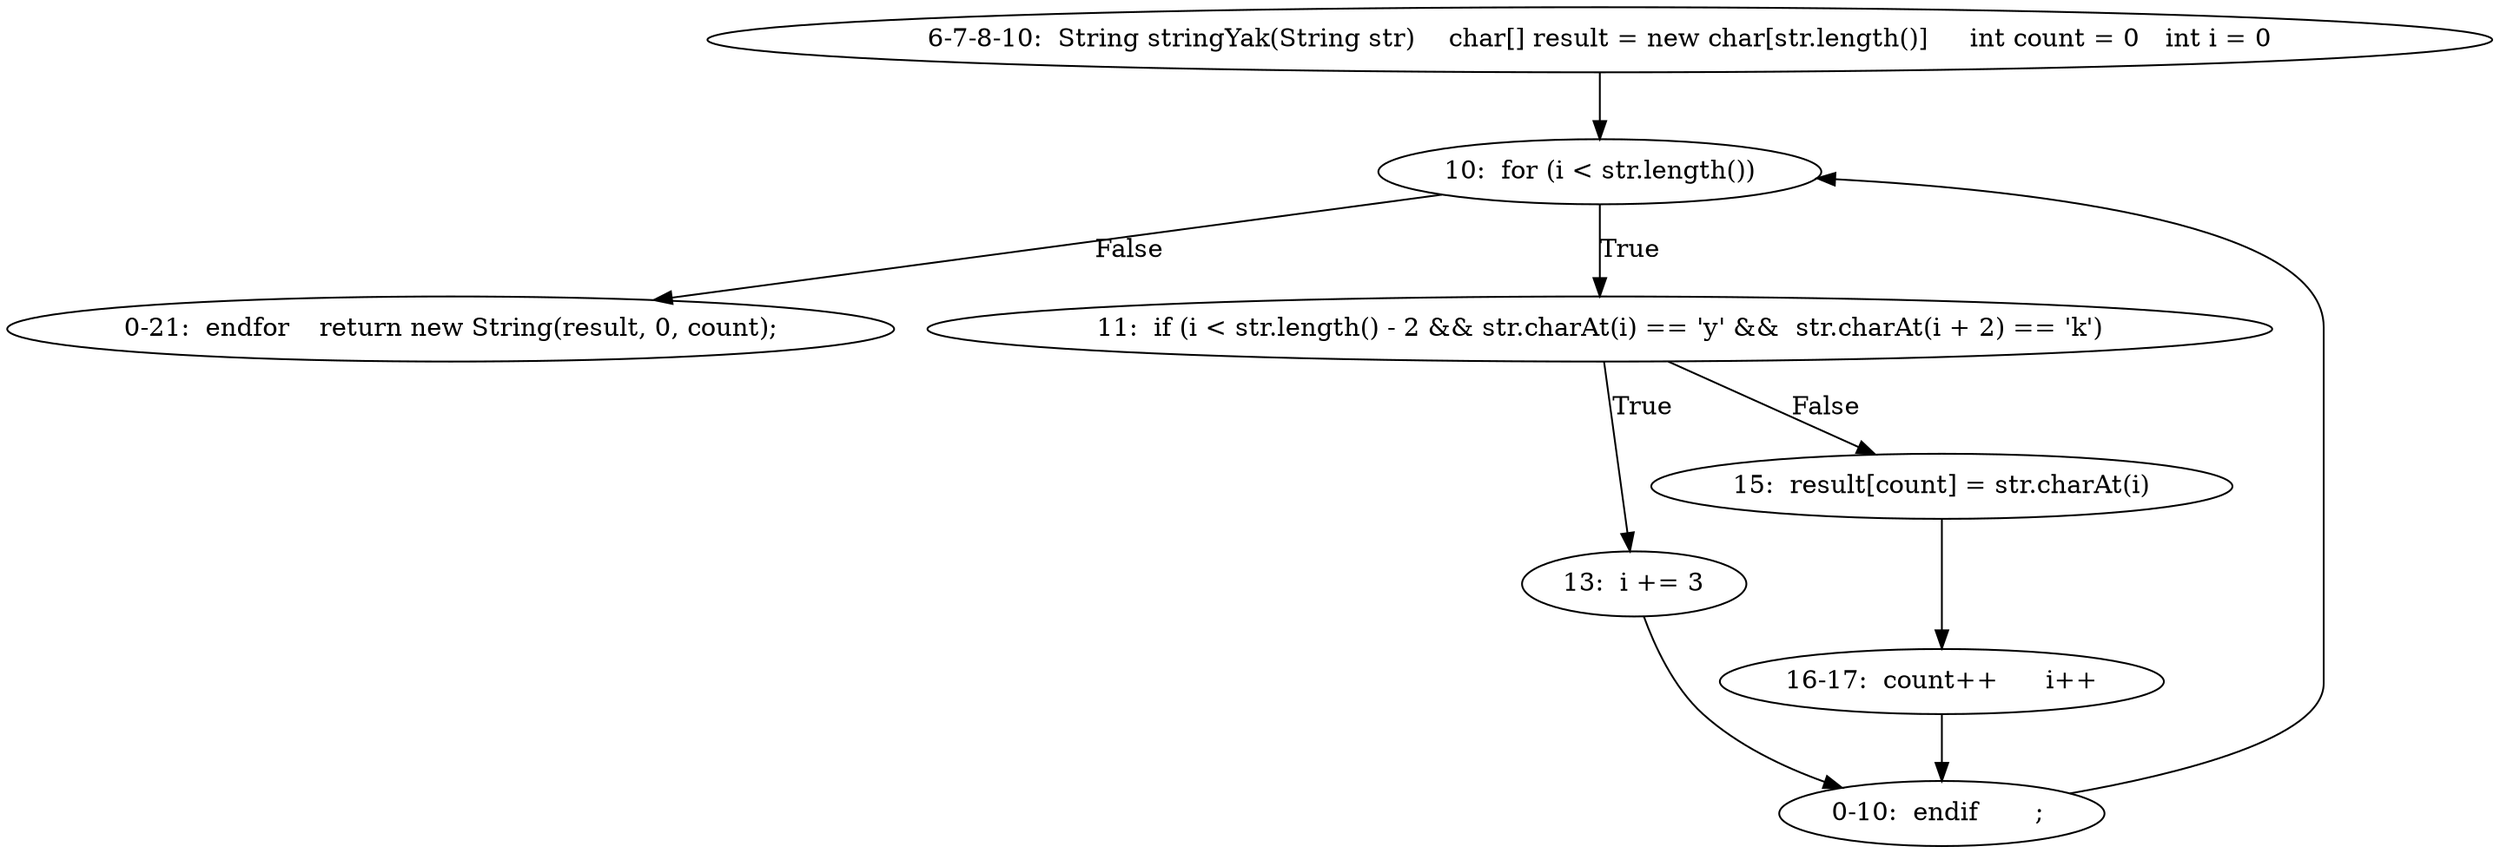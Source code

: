 digraph result_test { 
// graph-vertices
  a3  [label="6-7-8-10:  String stringYak(String str)	char[] result = new char[str.length()]	int count = 0	int i = 0"]; 
  4  [label="10:  for (i < str.length())"]; 
  a4  [label="0-21:  endfor	return new String(result, 0, count);"]; 
  7  [label="11:  if (i < str.length() - 2 && str.charAt(i) == 'y' &&  str.charAt(i + 2) == 'k')"]; 
  8  [label="13:  i += 3"]; 
  10  [label="15:  result[count] = str.charAt(i)"]; 
  a5  [label="0-10:  endif	 ; "]; 
  a6  [label="16-17:  count++	i++"]; 
// graph-edges
  a3 -> 4;
  4 -> a4  [label="False"]; 
  4 -> 7  [label="True"]; 
  7 -> 8  [label="True"]; 
  8 -> a5;
  7 -> 10  [label="False"]; 
  10 -> a6;
  a6 -> a5;
  a5 -> 4;
}